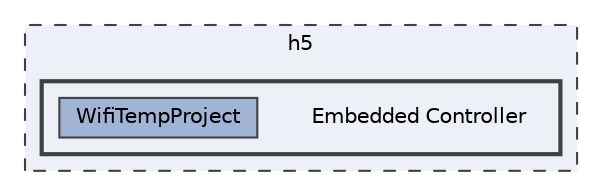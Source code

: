 digraph "h5/Embedded Controller"
{
 // LATEX_PDF_SIZE
  bgcolor="transparent";
  edge [fontname=Helvetica,fontsize=10,labelfontname=Helvetica,labelfontsize=10];
  node [fontname=Helvetica,fontsize=10,shape=box,height=0.2,width=0.4];
  compound=true
  subgraph clusterdir_9fd24517abca70f4928f59c85236eccc {
    graph [ bgcolor="#edf0f7", pencolor="grey25", label="h5", fontname=Helvetica,fontsize=10 style="filled,dashed", URL="dir_9fd24517abca70f4928f59c85236eccc.html",tooltip=""]
  subgraph clusterdir_11d0ba97691f1d293fdd6aa67a0e9b5e {
    graph [ bgcolor="#edf0f7", pencolor="grey25", label="", fontname=Helvetica,fontsize=10 style="filled,bold", URL="dir_11d0ba97691f1d293fdd6aa67a0e9b5e.html",tooltip=""]
    dir_11d0ba97691f1d293fdd6aa67a0e9b5e [shape=plaintext, label="Embedded Controller"];
  dir_dd39c6fe24bddac1cd17cc2a90fd841f [label="WifiTempProject", fillcolor="#a2b4d6", color="grey25", style="filled", URL="dir_dd39c6fe24bddac1cd17cc2a90fd841f.html",tooltip=""];
  }
  }
}
